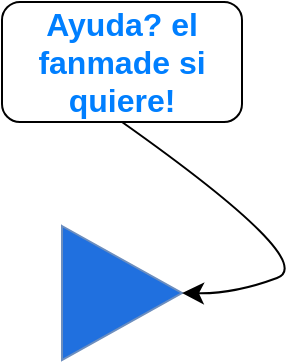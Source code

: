 <mxfile version="20.8.11" type="github"><diagram name="Página-1" id="d0GBK5u7j5Hr9e2yFzdP"><mxGraphModel dx="805" dy="462" grid="0" gridSize="10" guides="1" tooltips="1" connect="1" arrows="1" fold="1" page="0" pageScale="1" pageWidth="827" pageHeight="1169" math="0" shadow="0"><root><mxCell id="0"/><mxCell id="1" parent="0"/><UserObject label="" linkTarget="_blank" link="https://acortar.link/7O3dGN::EE3838" id="TTSd-ag08fPXhRlJAQtz-1"><mxCell style="triangle;whiteSpace=wrap;html=1;fontSize=16;fillColor=#2070df;strokeColor=#6c8ebf;" vertex="1" parent="1"><mxGeometry x="114" y="135" width="60" height="67" as="geometry"/></mxCell></UserObject><mxCell id="TTSd-ag08fPXhRlJAQtz-7" style="edgeStyle=none;curved=1;rounded=0;orthogonalLoop=1;jettySize=auto;html=1;exitX=0.5;exitY=1;exitDx=0;exitDy=0;fontSize=12;fontColor=#007FFF;startSize=8;endSize=8;entryX=1;entryY=0.5;entryDx=0;entryDy=0;fontStyle=1;fontFamily=Comic Sans MS;labelBorderColor=#21CBFF;" edge="1" parent="1" source="TTSd-ag08fPXhRlJAQtz-2" target="TTSd-ag08fPXhRlJAQtz-1"><mxGeometry relative="1" as="geometry"><mxPoint x="85" y="123" as="targetPoint"/><Array as="points"><mxPoint x="243" y="153"/><mxPoint x="200" y="169"/></Array></mxGeometry></mxCell><mxCell id="TTSd-ag08fPXhRlJAQtz-2" value="&lt;b style=&quot;background-color: initial;&quot;&gt;&lt;font color=&quot;#007fff&quot;&gt;Ayuda? el fanmade si quiere!&lt;/font&gt;&lt;/b&gt;" style="rounded=1;whiteSpace=wrap;html=1;fontSize=16;align=center;" vertex="1" parent="1"><mxGeometry x="84" y="23" width="120" height="60" as="geometry"/></mxCell></root></mxGraphModel></diagram></mxfile>